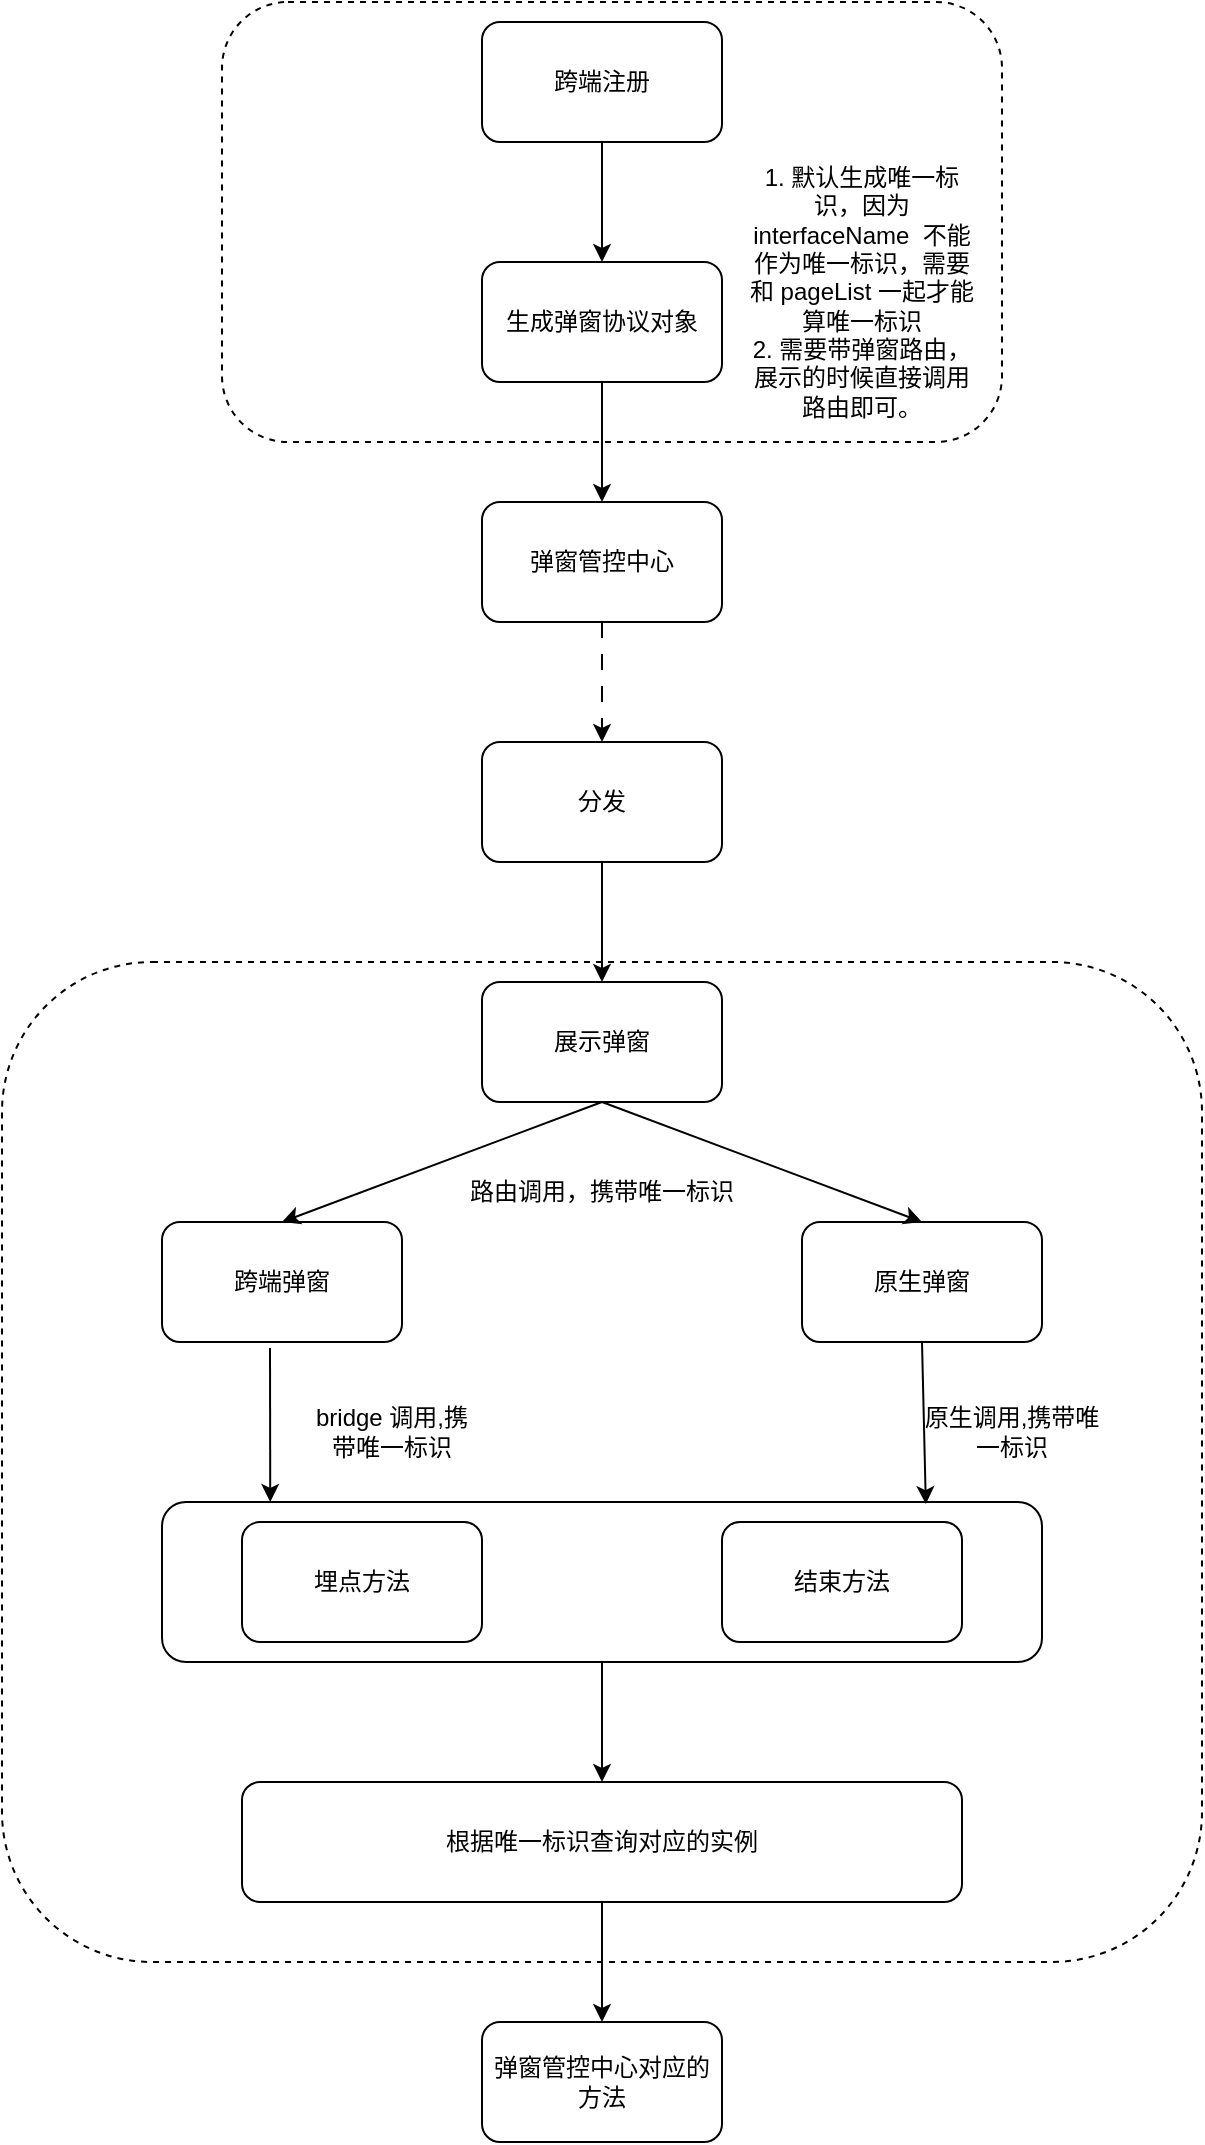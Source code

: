 <mxfile version="21.0.10" type="github">
  <diagram name="第 1 页" id="C_D77PqUY0UO2HoVDjRl">
    <mxGraphModel dx="1196" dy="610" grid="1" gridSize="10" guides="1" tooltips="1" connect="1" arrows="1" fold="1" page="1" pageScale="1" pageWidth="850" pageHeight="1400" math="0" shadow="0">
      <root>
        <mxCell id="0" />
        <mxCell id="1" parent="0" />
        <mxCell id="v_dJ7olOnK69bbIHI7S8-34" value="" style="rounded=1;whiteSpace=wrap;html=1;fillColor=none;dashed=1;" vertex="1" parent="1">
          <mxGeometry x="80" y="510" width="600" height="500" as="geometry" />
        </mxCell>
        <mxCell id="v_dJ7olOnK69bbIHI7S8-1" value="跨端注册" style="rounded=1;whiteSpace=wrap;html=1;" vertex="1" parent="1">
          <mxGeometry x="320" y="40" width="120" height="60" as="geometry" />
        </mxCell>
        <mxCell id="v_dJ7olOnK69bbIHI7S8-3" value="生成弹窗协议对象" style="rounded=1;whiteSpace=wrap;html=1;" vertex="1" parent="1">
          <mxGeometry x="320" y="160" width="120" height="60" as="geometry" />
        </mxCell>
        <mxCell id="v_dJ7olOnK69bbIHI7S8-4" value="弹窗管控中心" style="rounded=1;whiteSpace=wrap;html=1;" vertex="1" parent="1">
          <mxGeometry x="320" y="280" width="120" height="60" as="geometry" />
        </mxCell>
        <mxCell id="v_dJ7olOnK69bbIHI7S8-5" value="跨端弹窗" style="rounded=1;whiteSpace=wrap;html=1;" vertex="1" parent="1">
          <mxGeometry x="160" y="640" width="120" height="60" as="geometry" />
        </mxCell>
        <mxCell id="v_dJ7olOnK69bbIHI7S8-6" value="原生弹窗" style="rounded=1;whiteSpace=wrap;html=1;" vertex="1" parent="1">
          <mxGeometry x="480" y="640" width="120" height="60" as="geometry" />
        </mxCell>
        <mxCell id="v_dJ7olOnK69bbIHI7S8-7" value="展示弹窗" style="rounded=1;whiteSpace=wrap;html=1;" vertex="1" parent="1">
          <mxGeometry x="320" y="520" width="120" height="60" as="geometry" />
        </mxCell>
        <mxCell id="v_dJ7olOnK69bbIHI7S8-8" value="分发" style="rounded=1;whiteSpace=wrap;html=1;" vertex="1" parent="1">
          <mxGeometry x="320" y="400" width="120" height="60" as="geometry" />
        </mxCell>
        <mxCell id="v_dJ7olOnK69bbIHI7S8-9" value="" style="rounded=1;whiteSpace=wrap;html=1;fillColor=none;dashed=1;" vertex="1" parent="1">
          <mxGeometry x="190" y="30" width="390" height="220" as="geometry" />
        </mxCell>
        <mxCell id="v_dJ7olOnK69bbIHI7S8-10" value="结束方法" style="rounded=1;whiteSpace=wrap;html=1;" vertex="1" parent="1">
          <mxGeometry x="440" y="790" width="120" height="60" as="geometry" />
        </mxCell>
        <mxCell id="v_dJ7olOnK69bbIHI7S8-11" value="埋点方法" style="rounded=1;whiteSpace=wrap;html=1;" vertex="1" parent="1">
          <mxGeometry x="200" y="790" width="120" height="60" as="geometry" />
        </mxCell>
        <mxCell id="v_dJ7olOnK69bbIHI7S8-12" value="弹窗管控中心对应的方法" style="rounded=1;whiteSpace=wrap;html=1;" vertex="1" parent="1">
          <mxGeometry x="320" y="1040" width="120" height="60" as="geometry" />
        </mxCell>
        <mxCell id="v_dJ7olOnK69bbIHI7S8-19" value="" style="endArrow=classic;html=1;rounded=0;exitX=0.5;exitY=1;exitDx=0;exitDy=0;entryX=0.5;entryY=0;entryDx=0;entryDy=0;" edge="1" parent="1" source="v_dJ7olOnK69bbIHI7S8-7" target="v_dJ7olOnK69bbIHI7S8-5">
          <mxGeometry width="50" height="50" relative="1" as="geometry">
            <mxPoint x="705" y="500" as="sourcePoint" />
            <mxPoint x="755" y="450" as="targetPoint" />
          </mxGeometry>
        </mxCell>
        <mxCell id="v_dJ7olOnK69bbIHI7S8-20" value="" style="endArrow=classic;html=1;rounded=0;exitX=0.5;exitY=1;exitDx=0;exitDy=0;" edge="1" parent="1" source="v_dJ7olOnK69bbIHI7S8-8" target="v_dJ7olOnK69bbIHI7S8-7">
          <mxGeometry width="50" height="50" relative="1" as="geometry">
            <mxPoint x="660" y="150" as="sourcePoint" />
            <mxPoint x="710" y="100" as="targetPoint" />
          </mxGeometry>
        </mxCell>
        <mxCell id="v_dJ7olOnK69bbIHI7S8-21" value="" style="endArrow=classic;html=1;rounded=0;exitX=0.5;exitY=1;exitDx=0;exitDy=0;dashed=1;dashPattern=8 8;" edge="1" parent="1" source="v_dJ7olOnK69bbIHI7S8-4" target="v_dJ7olOnK69bbIHI7S8-8">
          <mxGeometry width="50" height="50" relative="1" as="geometry">
            <mxPoint x="670" y="160" as="sourcePoint" />
            <mxPoint x="720" y="110" as="targetPoint" />
          </mxGeometry>
        </mxCell>
        <mxCell id="v_dJ7olOnK69bbIHI7S8-22" value="" style="endArrow=classic;html=1;rounded=0;exitX=0.5;exitY=1;exitDx=0;exitDy=0;entryX=0.5;entryY=0;entryDx=0;entryDy=0;" edge="1" parent="1" source="v_dJ7olOnK69bbIHI7S8-3" target="v_dJ7olOnK69bbIHI7S8-4">
          <mxGeometry width="50" height="50" relative="1" as="geometry">
            <mxPoint x="680" y="170" as="sourcePoint" />
            <mxPoint x="730" y="120" as="targetPoint" />
          </mxGeometry>
        </mxCell>
        <mxCell id="v_dJ7olOnK69bbIHI7S8-23" value="" style="endArrow=classic;html=1;rounded=0;exitX=0.5;exitY=1;exitDx=0;exitDy=0;" edge="1" parent="1" source="v_dJ7olOnK69bbIHI7S8-1" target="v_dJ7olOnK69bbIHI7S8-3">
          <mxGeometry width="50" height="50" relative="1" as="geometry">
            <mxPoint x="690" y="180" as="sourcePoint" />
            <mxPoint x="740" y="130" as="targetPoint" />
          </mxGeometry>
        </mxCell>
        <mxCell id="v_dJ7olOnK69bbIHI7S8-24" value="" style="endArrow=classic;html=1;rounded=0;exitX=0.5;exitY=1;exitDx=0;exitDy=0;entryX=0.5;entryY=0;entryDx=0;entryDy=0;" edge="1" parent="1" source="v_dJ7olOnK69bbIHI7S8-7" target="v_dJ7olOnK69bbIHI7S8-6">
          <mxGeometry width="50" height="50" relative="1" as="geometry">
            <mxPoint x="715" y="510" as="sourcePoint" />
            <mxPoint x="765" y="460" as="targetPoint" />
          </mxGeometry>
        </mxCell>
        <mxCell id="v_dJ7olOnK69bbIHI7S8-28" value="根据唯一标识查询对应的实例" style="rounded=1;whiteSpace=wrap;html=1;" vertex="1" parent="1">
          <mxGeometry x="200" y="920" width="360" height="60" as="geometry" />
        </mxCell>
        <mxCell id="v_dJ7olOnK69bbIHI7S8-29" value="" style="rounded=1;whiteSpace=wrap;html=1;fillColor=none;" vertex="1" parent="1">
          <mxGeometry x="160" y="780" width="440" height="80" as="geometry" />
        </mxCell>
        <mxCell id="v_dJ7olOnK69bbIHI7S8-30" value="" style="endArrow=classic;html=1;rounded=0;exitX=0.5;exitY=1;exitDx=0;exitDy=0;" edge="1" parent="1" source="v_dJ7olOnK69bbIHI7S8-28" target="v_dJ7olOnK69bbIHI7S8-12">
          <mxGeometry width="50" height="50" relative="1" as="geometry">
            <mxPoint x="745" y="540" as="sourcePoint" />
            <mxPoint x="795" y="490" as="targetPoint" />
          </mxGeometry>
        </mxCell>
        <mxCell id="v_dJ7olOnK69bbIHI7S8-31" value="" style="endArrow=classic;html=1;rounded=0;exitX=0.5;exitY=1;exitDx=0;exitDy=0;" edge="1" parent="1" source="v_dJ7olOnK69bbIHI7S8-29" target="v_dJ7olOnK69bbIHI7S8-28">
          <mxGeometry width="50" height="50" relative="1" as="geometry">
            <mxPoint x="755" y="550" as="sourcePoint" />
            <mxPoint x="805" y="500" as="targetPoint" />
          </mxGeometry>
        </mxCell>
        <mxCell id="v_dJ7olOnK69bbIHI7S8-32" value="" style="endArrow=classic;html=1;rounded=0;exitX=0.5;exitY=1;exitDx=0;exitDy=0;entryX=0.868;entryY=0.013;entryDx=0;entryDy=0;entryPerimeter=0;" edge="1" parent="1" source="v_dJ7olOnK69bbIHI7S8-6" target="v_dJ7olOnK69bbIHI7S8-29">
          <mxGeometry width="50" height="50" relative="1" as="geometry">
            <mxPoint x="765" y="560" as="sourcePoint" />
            <mxPoint x="815" y="510" as="targetPoint" />
          </mxGeometry>
        </mxCell>
        <mxCell id="v_dJ7olOnK69bbIHI7S8-33" value="" style="endArrow=classic;html=1;rounded=0;exitX=0.45;exitY=1.05;exitDx=0;exitDy=0;exitPerimeter=0;entryX=0.123;entryY=0;entryDx=0;entryDy=0;entryPerimeter=0;" edge="1" parent="1" source="v_dJ7olOnK69bbIHI7S8-5" target="v_dJ7olOnK69bbIHI7S8-29">
          <mxGeometry width="50" height="50" relative="1" as="geometry">
            <mxPoint x="775" y="570" as="sourcePoint" />
            <mxPoint x="825" y="520" as="targetPoint" />
          </mxGeometry>
        </mxCell>
        <mxCell id="v_dJ7olOnK69bbIHI7S8-37" value="路由调用，携带唯一标识" style="text;html=1;strokeColor=none;fillColor=none;align=center;verticalAlign=middle;whiteSpace=wrap;rounded=0;" vertex="1" parent="1">
          <mxGeometry x="310" y="610" width="140" height="30" as="geometry" />
        </mxCell>
        <mxCell id="v_dJ7olOnK69bbIHI7S8-40" value="1. 默认生成唯一标识，因为 interfaceName&amp;nbsp; 不能作为唯一标识，需要和 pageList 一起才能算唯一标识&lt;br&gt;2. 需要带弹窗路由，展示的时候直接调用路由即可。" style="text;html=1;strokeColor=none;fillColor=none;align=center;verticalAlign=middle;whiteSpace=wrap;rounded=0;" vertex="1" parent="1">
          <mxGeometry x="450" y="160" width="120" height="30" as="geometry" />
        </mxCell>
        <mxCell id="v_dJ7olOnK69bbIHI7S8-42" value="bridge 调用,携带唯一标识" style="text;html=1;strokeColor=none;fillColor=none;align=center;verticalAlign=middle;whiteSpace=wrap;rounded=0;" vertex="1" parent="1">
          <mxGeometry x="230" y="730" width="90" height="30" as="geometry" />
        </mxCell>
        <mxCell id="v_dJ7olOnK69bbIHI7S8-43" value="原生调用,携带唯一标识" style="text;html=1;strokeColor=none;fillColor=none;align=center;verticalAlign=middle;whiteSpace=wrap;rounded=0;" vertex="1" parent="1">
          <mxGeometry x="540" y="730" width="90" height="30" as="geometry" />
        </mxCell>
      </root>
    </mxGraphModel>
  </diagram>
</mxfile>
